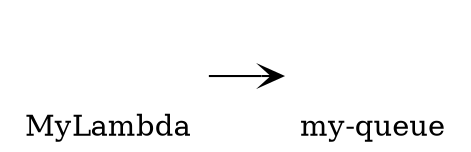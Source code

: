 digraph  {
	rankdir="LR";
	n1[height="0.9",image="images/lambda.svg",imagepos="tc",label="MyLambda",labelloc="b",shape="plaintext"];
	n2[height="0.9",image="images/sqs.svg",imagepos="tc",label="my-queue",labelloc="b",shape="plaintext"];
	n1->n2[arrowhead="vee",arrowtail="normal"];
	
}
